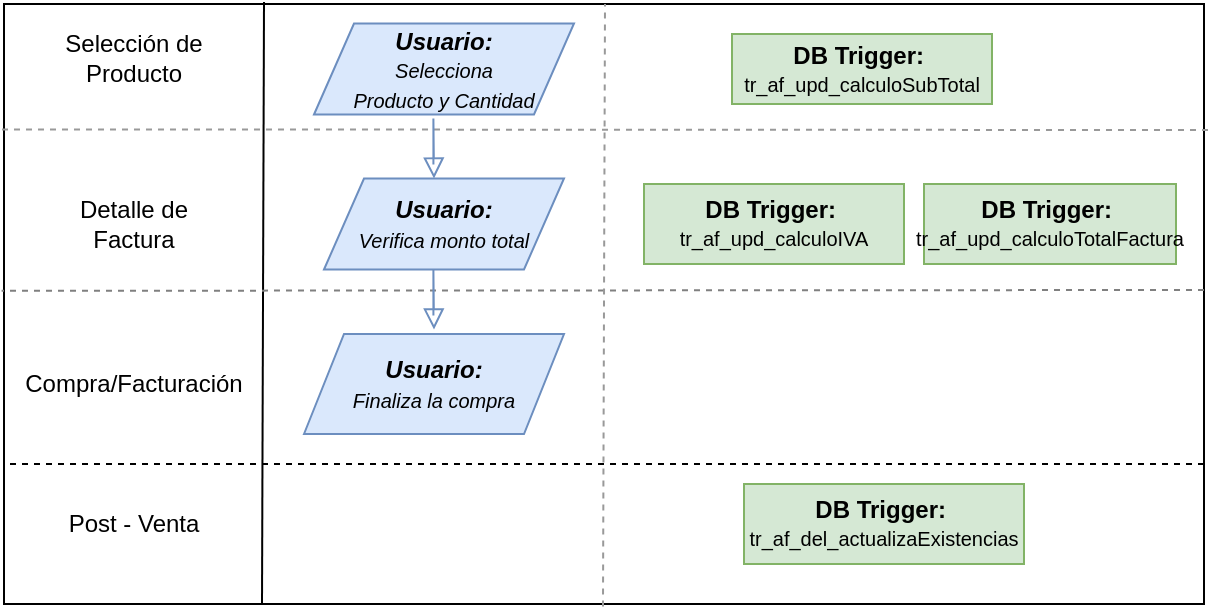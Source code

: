 <mxfile version="14.7.3" type="github">
  <diagram id="C5RBs43oDa-KdzZeNtuy" name="Page-1">
    <mxGraphModel dx="1422" dy="794" grid="0" gridSize="10" guides="1" tooltips="1" connect="1" arrows="1" fold="1" page="1" pageScale="1" pageWidth="827" pageHeight="1169" math="0" shadow="0">
      <root>
        <mxCell id="WIyWlLk6GJQsqaUBKTNV-0" />
        <mxCell id="WIyWlLk6GJQsqaUBKTNV-1" parent="WIyWlLk6GJQsqaUBKTNV-0" />
        <mxCell id="0s0nWDWhX_YkUkEICJqH-27" value="" style="rounded=0;whiteSpace=wrap;html=1;verticalAlign=top;" parent="WIyWlLk6GJQsqaUBKTNV-1" vertex="1">
          <mxGeometry x="50" y="31" width="600" height="300" as="geometry" />
        </mxCell>
        <mxCell id="0s0nWDWhX_YkUkEICJqH-30" value="" style="endArrow=none;html=1;exitX=0.215;exitY=1.001;exitDx=0;exitDy=0;exitPerimeter=0;" parent="WIyWlLk6GJQsqaUBKTNV-1" source="0s0nWDWhX_YkUkEICJqH-27" edge="1">
          <mxGeometry width="50" height="50" relative="1" as="geometry">
            <mxPoint x="180" y="446" as="sourcePoint" />
            <mxPoint x="180" y="30" as="targetPoint" />
          </mxGeometry>
        </mxCell>
        <mxCell id="0s0nWDWhX_YkUkEICJqH-31" value="" style="endArrow=none;dashed=1;html=1;entryX=-0.002;entryY=0.209;entryDx=0;entryDy=0;entryPerimeter=0;strokeColor=#999999;" parent="WIyWlLk6GJQsqaUBKTNV-1" target="0s0nWDWhX_YkUkEICJqH-27" edge="1">
          <mxGeometry width="50" height="50" relative="1" as="geometry">
            <mxPoint x="652" y="94" as="sourcePoint" />
            <mxPoint x="49" y="101" as="targetPoint" />
          </mxGeometry>
        </mxCell>
        <mxCell id="0s0nWDWhX_YkUkEICJqH-33" value="" style="endArrow=none;dashed=1;html=1;entryX=-0.002;entryY=0.478;entryDx=0;entryDy=0;entryPerimeter=0;strokeColor=#808080;" parent="WIyWlLk6GJQsqaUBKTNV-1" target="0s0nWDWhX_YkUkEICJqH-27" edge="1">
          <mxGeometry width="50" height="50" relative="1" as="geometry">
            <mxPoint x="650" y="174" as="sourcePoint" />
            <mxPoint x="49" y="176" as="targetPoint" />
          </mxGeometry>
        </mxCell>
        <mxCell id="0s0nWDWhX_YkUkEICJqH-34" value="" style="endArrow=none;dashed=1;html=1;entryX=0;entryY=0.25;entryDx=0;entryDy=0;exitX=1;exitY=0.25;exitDx=0;exitDy=0;" parent="WIyWlLk6GJQsqaUBKTNV-1" edge="1">
          <mxGeometry width="50" height="50" relative="1" as="geometry">
            <mxPoint x="650" y="261" as="sourcePoint" />
            <mxPoint x="50" y="261" as="targetPoint" />
          </mxGeometry>
        </mxCell>
        <mxCell id="0s0nWDWhX_YkUkEICJqH-35" value="Selección de Producto" style="text;html=1;strokeColor=none;fillColor=none;align=center;verticalAlign=middle;whiteSpace=wrap;rounded=0;" parent="WIyWlLk6GJQsqaUBKTNV-1" vertex="1">
          <mxGeometry x="70" y="48.25" width="90" height="20" as="geometry" />
        </mxCell>
        <mxCell id="0s0nWDWhX_YkUkEICJqH-36" value="Detalle de Factura" style="text;html=1;strokeColor=none;fillColor=none;align=center;verticalAlign=middle;whiteSpace=wrap;rounded=0;" parent="WIyWlLk6GJQsqaUBKTNV-1" vertex="1">
          <mxGeometry x="70" y="131" width="90" height="20" as="geometry" />
        </mxCell>
        <mxCell id="0s0nWDWhX_YkUkEICJqH-37" value="Compra/Facturación" style="text;html=1;strokeColor=none;fillColor=none;align=center;verticalAlign=middle;whiteSpace=wrap;rounded=0;" parent="WIyWlLk6GJQsqaUBKTNV-1" vertex="1">
          <mxGeometry x="70" y="211" width="90" height="20" as="geometry" />
        </mxCell>
        <mxCell id="0s0nWDWhX_YkUkEICJqH-38" value="Post - Venta" style="text;html=1;strokeColor=none;fillColor=none;align=center;verticalAlign=middle;whiteSpace=wrap;rounded=0;" parent="WIyWlLk6GJQsqaUBKTNV-1" vertex="1">
          <mxGeometry x="70" y="281" width="90" height="20" as="geometry" />
        </mxCell>
        <mxCell id="0s0nWDWhX_YkUkEICJqH-39" value="&lt;b&gt;DB Trigger:&amp;nbsp;&lt;/b&gt;&lt;br&gt;&lt;span style=&quot;line-height: 107% ; font-family: &amp;#34;calibri&amp;#34; , sans-serif&quot;&gt;&lt;font style=&quot;font-size: 10px&quot;&gt;tr_af_del_actualizaExistencias&lt;/font&gt;&lt;/span&gt;" style="rounded=0;whiteSpace=wrap;html=1;fillColor=#d5e8d4;strokeColor=#82b366;" parent="WIyWlLk6GJQsqaUBKTNV-1" vertex="1">
          <mxGeometry x="420" y="271" width="140" height="40" as="geometry" />
        </mxCell>
        <mxCell id="0s0nWDWhX_YkUkEICJqH-40" value="&lt;font style=&quot;font-size: 12px&quot;&gt;&lt;b&gt;Usuario:&lt;/b&gt;&lt;/font&gt;&lt;br&gt;&lt;span style=&quot;font-size: 10px&quot;&gt;Selecciona &lt;br&gt;Producto y Cantidad&lt;br&gt;&lt;/span&gt;" style="shape=parallelogram;perimeter=parallelogramPerimeter;whiteSpace=wrap;html=1;fixedSize=1;fillColor=#dae8fc;strokeColor=#6c8ebf;fontStyle=2" parent="WIyWlLk6GJQsqaUBKTNV-1" vertex="1">
          <mxGeometry x="205" y="40.75" width="130" height="45.5" as="geometry" />
        </mxCell>
        <mxCell id="0s0nWDWhX_YkUkEICJqH-41" value="&lt;b&gt;DB Trigger:&amp;nbsp;&lt;/b&gt;&lt;br&gt;&lt;span style=&quot;line-height: 107% ; font-family: &amp;#34;calibri&amp;#34; , sans-serif&quot;&gt;&lt;font style=&quot;font-size: 10px&quot;&gt;tr_af_upd_calculoSubTotal&lt;/font&gt;&lt;/span&gt;" style="rounded=0;whiteSpace=wrap;html=1;fillColor=#d5e8d4;strokeColor=#82b366;" parent="WIyWlLk6GJQsqaUBKTNV-1" vertex="1">
          <mxGeometry x="414" y="46" width="130" height="35" as="geometry" />
        </mxCell>
        <mxCell id="0s0nWDWhX_YkUkEICJqH-42" value="&lt;b&gt;DB Trigger:&amp;nbsp;&lt;/b&gt;&lt;br&gt;&lt;span style=&quot;line-height: 107% ; font-family: &amp;#34;calibri&amp;#34; , sans-serif&quot;&gt;&lt;font style=&quot;font-size: 10px&quot;&gt;tr_af_upd_calculoIVA&lt;/font&gt;&lt;/span&gt;" style="rounded=0;whiteSpace=wrap;html=1;fillColor=#d5e8d4;strokeColor=#82b366;" parent="WIyWlLk6GJQsqaUBKTNV-1" vertex="1">
          <mxGeometry x="370" y="121" width="130" height="40" as="geometry" />
        </mxCell>
        <mxCell id="0s0nWDWhX_YkUkEICJqH-43" value="&lt;b&gt;DB Trigger:&amp;nbsp;&lt;/b&gt;&lt;br&gt;&lt;span style=&quot;line-height: 107% ; font-family: &amp;#34;calibri&amp;#34; , sans-serif&quot;&gt;&lt;font style=&quot;font-size: 10px&quot;&gt;tr_af_upd_calculoTotalFactura&lt;/font&gt;&lt;/span&gt;" style="rounded=0;whiteSpace=wrap;html=1;fillColor=#d5e8d4;strokeColor=#82b366;" parent="WIyWlLk6GJQsqaUBKTNV-1" vertex="1">
          <mxGeometry x="510" y="121" width="126" height="40" as="geometry" />
        </mxCell>
        <mxCell id="0s0nWDWhX_YkUkEICJqH-44" value="&lt;font style=&quot;font-size: 12px&quot;&gt;&lt;b&gt;Usuario:&lt;/b&gt;&lt;/font&gt;&lt;br&gt;&lt;span style=&quot;font-size: 10px&quot;&gt;Finaliza la compra&lt;br&gt;&lt;/span&gt;" style="shape=parallelogram;perimeter=parallelogramPerimeter;whiteSpace=wrap;html=1;fixedSize=1;fillColor=#dae8fc;strokeColor=#6c8ebf;fontStyle=2" parent="WIyWlLk6GJQsqaUBKTNV-1" vertex="1">
          <mxGeometry x="200" y="196" width="130" height="50" as="geometry" />
        </mxCell>
        <mxCell id="0s0nWDWhX_YkUkEICJqH-48" value="&lt;font style=&quot;font-size: 12px&quot;&gt;&lt;b&gt;Usuario:&lt;/b&gt;&lt;/font&gt;&lt;br&gt;&lt;span style=&quot;font-size: 10px&quot;&gt;Verifica monto total&lt;br&gt;&lt;/span&gt;" style="shape=parallelogram;perimeter=parallelogramPerimeter;whiteSpace=wrap;html=1;fixedSize=1;fillColor=#dae8fc;strokeColor=#6c8ebf;fontStyle=2" parent="WIyWlLk6GJQsqaUBKTNV-1" vertex="1">
          <mxGeometry x="210" y="118.25" width="120" height="45.5" as="geometry" />
        </mxCell>
        <mxCell id="0s0nWDWhX_YkUkEICJqH-49" value="" style="rounded=0;html=1;jettySize=auto;orthogonalLoop=1;fontSize=11;endArrow=block;endFill=0;endSize=8;strokeWidth=1;shadow=0;labelBackgroundColor=none;edgeStyle=orthogonalEdgeStyle;fillColor=#dae8fc;strokeColor=#6c8ebf;" parent="WIyWlLk6GJQsqaUBKTNV-1" edge="1">
          <mxGeometry relative="1" as="geometry">
            <mxPoint x="264.71" y="111.27" as="sourcePoint" />
            <mxPoint x="265" y="118.25" as="targetPoint" />
            <Array as="points">
              <mxPoint x="265.17" y="88.27" />
              <mxPoint x="265.17" y="151.27" />
            </Array>
          </mxGeometry>
        </mxCell>
        <mxCell id="0s0nWDWhX_YkUkEICJqH-52" value="" style="rounded=0;html=1;jettySize=auto;orthogonalLoop=1;fontSize=11;endArrow=block;endFill=0;endSize=8;strokeWidth=1;shadow=0;labelBackgroundColor=none;edgeStyle=orthogonalEdgeStyle;fillColor=#dae8fc;strokeColor=#6c8ebf;" parent="WIyWlLk6GJQsqaUBKTNV-1" edge="1">
          <mxGeometry relative="1" as="geometry">
            <mxPoint x="264.71" y="186.76" as="sourcePoint" />
            <mxPoint x="265.0" y="193.74" as="targetPoint" />
            <Array as="points">
              <mxPoint x="265.17" y="163.76" />
              <mxPoint x="265.17" y="226.76" />
            </Array>
          </mxGeometry>
        </mxCell>
        <mxCell id="0s0nWDWhX_YkUkEICJqH-53" value="" style="endArrow=none;html=1;exitX=0.215;exitY=1.001;exitDx=0;exitDy=0;exitPerimeter=0;dashed=1;strokeColor=#999999;" parent="WIyWlLk6GJQsqaUBKTNV-1" edge="1">
          <mxGeometry width="50" height="50" relative="1" as="geometry">
            <mxPoint x="349.5" y="332.3" as="sourcePoint" />
            <mxPoint x="350.5" y="31" as="targetPoint" />
          </mxGeometry>
        </mxCell>
      </root>
    </mxGraphModel>
  </diagram>
</mxfile>
